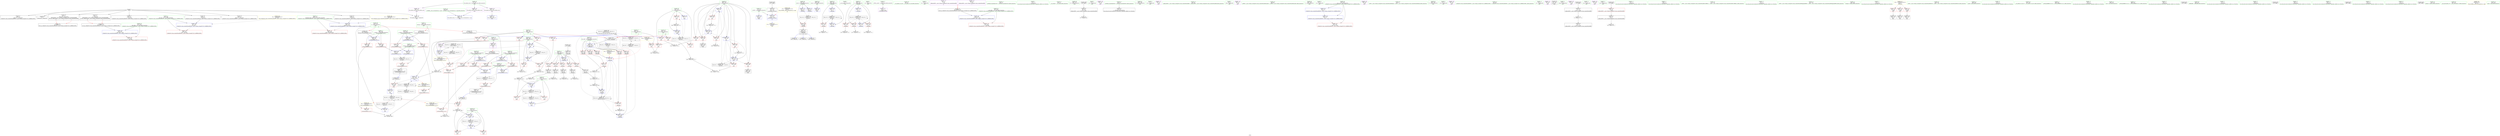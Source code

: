 digraph "SVFG" {
	label="SVFG";

	Node0x55bafc220f90 [shape=record,color=grey,label="{NodeID: 0\nNullPtr}"];
	Node0x55bafc220f90 -> Node0x55bafc24b020[style=solid];
	Node0x55bafc220f90 -> Node0x55bafc24b120[style=solid];
	Node0x55bafc220f90 -> Node0x55bafc24b1f0[style=solid];
	Node0x55bafc220f90 -> Node0x55bafc24b2c0[style=solid];
	Node0x55bafc220f90 -> Node0x55bafc24b390[style=solid];
	Node0x55bafc220f90 -> Node0x55bafc24b460[style=solid];
	Node0x55bafc220f90 -> Node0x55bafc24b530[style=solid];
	Node0x55bafc220f90 -> Node0x55bafc24b600[style=solid];
	Node0x55bafc220f90 -> Node0x55bafc24c080[style=solid];
	Node0x55bafc24bbe0 [shape=record,color=red,label="{NodeID: 194\n431\<--430\n\<--\n_ZSt3minIiERKT_S2_S2_\n}"];
	Node0x55bafc24bbe0 -> Node0x55bafc25c650[style=solid];
	Node0x55bafc248530 [shape=record,color=black,label="{NodeID: 111\n394\<--417\n_ZSt3maxIiERKT_S2_S2__ret\<--\n_ZSt3maxIiERKT_S2_S2_\n|{<s0>21}}"];
	Node0x55bafc248530:s0 -> Node0x55bafc28f730[style=solid,color=blue];
	Node0x55bafc246e00 [shape=record,color=green,label="{NodeID: 28\n12\<--14\n_ZL2PI\<--_ZL2PI_field_insensitive\nGlob }"];
	Node0x55bafc246e00 -> Node0x55bafc24bd80[style=solid];
	Node0x55bafc246e00 -> Node0x55bafc24c660[style=solid];
	Node0x55bafc28f4f0 [shape=record,color=black,label="{NodeID: 471\n307 = PHI(158, )\n}"];
	Node0x55bafc24d360 [shape=record,color=blue,label="{NodeID: 222\n272\<--68\nc2\<--\nmain\n}"];
	Node0x55bafc24d360 -> Node0x55bafc250d70[style=dashed];
	Node0x55bafc24d360 -> Node0x55bafc250e40[style=dashed];
	Node0x55bafc24d360 -> Node0x55bafc255a10[style=dashed];
	Node0x55bafc24d360 -> Node0x55bafc270ca0[style=dashed];
	Node0x55bafc24edc0 [shape=record,color=red,label="{NodeID: 139\n174\<--162\n\<--first.addr\n_Z4ReadRi\n}"];
	Node0x55bafc24edc0 -> Node0x55bafc24c9a0[style=solid];
	Node0x55bafc249840 [shape=record,color=green,label="{NodeID: 56\n248\<--249\nretval\<--retval_field_insensitive\nmain\n}"];
	Node0x55bafc249840 -> Node0x55bafc24d020[style=solid];
	Node0x55bafc25bed0 [shape=record,color=grey,label="{NodeID: 333\n232 = cmp(231, 172, )\n}"];
	Node0x55bafc250480 [shape=record,color=red,label="{NodeID: 167\n373\<--260\n\<--i\nmain\n}"];
	Node0x55bafc250480 -> Node0x55bafc25a550[style=solid];
	Node0x55bafc24b020 [shape=record,color=black,label="{NodeID: 84\n2\<--3\ndummyVal\<--dummyVal\n}"];
	Node0x55bafc244c50 [shape=record,color=green,label="{NodeID: 1\n7\<--1\n__dso_handle\<--dummyObj\nGlob }"];
	Node0x55bafc24bcb0 [shape=record,color=red,label="{NodeID: 195\n433\<--432\n\<--\n_ZSt3minIiERKT_S2_S2_\n}"];
	Node0x55bafc24bcb0 -> Node0x55bafc25c650[style=solid];
	Node0x55bafc248600 [shape=record,color=black,label="{NodeID: 112\n419\<--442\n_ZSt3minIiERKT_S2_S2__ret\<--\n_ZSt3minIiERKT_S2_S2_\n|{<s0>22}}"];
	Node0x55bafc248600:s0 -> Node0x55bafc28f900[style=solid,color=blue];
	Node0x55bafc246f00 [shape=record,color=green,label="{NodeID: 29\n31\<--35\nllvm.global_ctors\<--llvm.global_ctors_field_insensitive\nGlob }"];
	Node0x55bafc246f00 -> Node0x55bafc24e130[style=solid];
	Node0x55bafc246f00 -> Node0x55bafc24e200[style=solid];
	Node0x55bafc246f00 -> Node0x55bafc24e300[style=solid];
	Node0x55bafc28f5f0 [shape=record,color=black,label="{NodeID: 472\n318 = PHI(158, )\n}"];
	Node0x55bafc24d430 [shape=record,color=blue,label="{NodeID: 223\n270\<--68\nc1\<--\nmain\n}"];
	Node0x55bafc24d430 -> Node0x55bafc26bc40[style=dashed];
	Node0x55bafc24ee90 [shape=record,color=red,label="{NodeID: 140\n212\<--162\n\<--first.addr\n_Z4ReadRi\n}"];
	Node0x55bafc24ee90 -> Node0x55bafc24f920[style=solid];
	Node0x55bafc249910 [shape=record,color=green,label="{NodeID: 57\n250\<--251\nT\<--T_field_insensitive\nmain\n|{|<s1>17}}"];
	Node0x55bafc249910 -> Node0x55bafc24fac0[style=solid];
	Node0x55bafc249910:s1 -> Node0x55bafc2902c0[style=solid,color=red];
	Node0x55bafc25c050 [shape=record,color=grey,label="{NodeID: 334\n187 = cmp(186, 172, )\n}"];
	Node0x55bafc250550 [shape=record,color=red,label="{NodeID: 168\n319\<--266\n\<--v\nmain\n}"];
	Node0x55bafc250550 -> Node0x55bafc24d5d0[style=solid];
	Node0x55bafc24b120 [shape=record,color=black,label="{NodeID: 85\n61\<--3\nagg.result\<--dummyVal\n_Z6pluralNSt7__cxx1112basic_stringIcSt11char_traitsIcESaIcEEE\n0th arg _Z6pluralNSt7__cxx1112basic_stringIcSt11char_traitsIcESaIcEEE |{<s0>6|<s1>7}}"];
	Node0x55bafc24b120:s0 -> Node0x55bafc28fa40[style=solid,color=red];
	Node0x55bafc24b120:s1 -> Node0x55bafc28fa40[style=solid,color=red];
	Node0x55bafc244ce0 [shape=record,color=green,label="{NodeID: 2\n8\<--1\n.str\<--dummyObj\nGlob }"];
	Node0x55bafc26da70 [shape=record,color=black,label="{NodeID: 362\nMR_14V_4 = PHI(MR_14V_3, MR_14V_2, )\npts\{161 \}\n}"];
	Node0x55bafc26da70 -> Node0x55bafc24ecf0[style=dashed];
	Node0x55bafc24bd80 [shape=record,color=blue,label="{NodeID: 196\n12\<--13\n_ZL2PI\<--\nGlob }"];
	Node0x55bafc2486d0 [shape=record,color=purple,label="{NodeID: 113\n42\<--4\n\<--_ZStL8__ioinit\n__cxx_global_var_init\n}"];
	Node0x55bafc247000 [shape=record,color=green,label="{NodeID: 30\n36\<--37\n__cxx_global_var_init\<--__cxx_global_var_init_field_insensitive\n}"];
	Node0x55bafc28f730 [shape=record,color=black,label="{NodeID: 473\n342 = PHI(394, )\n}"];
	Node0x55bafc28f730 -> Node0x55bafc250f10[style=solid];
	Node0x55bafc24d500 [shape=record,color=blue,label="{NodeID: 224\n260\<--68\ni\<--\nmain\n}"];
	Node0x55bafc24d500 -> Node0x55bafc24ffa0[style=dashed];
	Node0x55bafc24d500 -> Node0x55bafc250070[style=dashed];
	Node0x55bafc24d500 -> Node0x55bafc250140[style=dashed];
	Node0x55bafc24d500 -> Node0x55bafc250210[style=dashed];
	Node0x55bafc24d500 -> Node0x55bafc2558f0[style=dashed];
	Node0x55bafc24d500 -> Node0x55bafc255980[style=dashed];
	Node0x55bafc24ef60 [shape=record,color=red,label="{NodeID: 141\n220\<--162\n\<--first.addr\n_Z4ReadRi\n}"];
	Node0x55bafc24ef60 -> Node0x55bafc24cce0[style=solid];
	Node0x55bafc2499e0 [shape=record,color=green,label="{NodeID: 58\n252\<--253\nt\<--t_field_insensitive\nmain\n}"];
	Node0x55bafc2499e0 -> Node0x55bafc24fb90[style=solid];
	Node0x55bafc2499e0 -> Node0x55bafc24fc60[style=solid];
	Node0x55bafc2499e0 -> Node0x55bafc24fd30[style=solid];
	Node0x55bafc2499e0 -> Node0x55bafc24d0f0[style=solid];
	Node0x55bafc2499e0 -> Node0x55bafc255bb0[style=solid];
	Node0x55bafc25c1d0 [shape=record,color=grey,label="{NodeID: 335\n360 = cmp(357, 359, )\n}"];
	Node0x55bafc250620 [shape=record,color=red,label="{NodeID: 169\n324\<--266\n\<--v\nmain\n}"];
	Node0x55bafc250620 -> Node0x55bafc25b150[style=solid];
	Node0x55bafc24b1f0 [shape=record,color=black,label="{NodeID: 86\n62\<--3\ns\<--dummyVal\n_Z6pluralNSt7__cxx1112basic_stringIcSt11char_traitsIcESaIcEEE\n1st arg _Z6pluralNSt7__cxx1112basic_stringIcSt11char_traitsIcESaIcEEE |{<s0>6|<s1>7}}"];
	Node0x55bafc24b1f0:s0 -> Node0x55bafc28fe00[style=solid,color=red];
	Node0x55bafc24b1f0:s1 -> Node0x55bafc28fe00[style=solid,color=red];
	Node0x55bafc244f90 [shape=record,color=green,label="{NodeID: 3\n10\<--1\n.str.1\<--dummyObj\nGlob }"];
	Node0x55bafc26df70 [shape=record,color=black,label="{NodeID: 363\nMR_24V_9 = PHI(MR_24V_7, MR_24V_3, )\npts\{251 255 267 \}\n|{<s0>17|<s1>19|<s2>19|<s3>19|<s4>20|<s5>20|<s6>20|<s7>20|<s8>20|<s9>20}}"];
	Node0x55bafc26df70:s0 -> Node0x55bafc27af70[style=dashed,color=blue];
	Node0x55bafc26df70:s1 -> Node0x55bafc24fe00[style=dashed,color=blue];
	Node0x55bafc26df70:s2 -> Node0x55bafc24fed0[style=dashed,color=blue];
	Node0x55bafc26df70:s3 -> Node0x55bafc26f3a0[style=dashed,color=blue];
	Node0x55bafc26df70:s4 -> Node0x55bafc250550[style=dashed,color=blue];
	Node0x55bafc26df70:s5 -> Node0x55bafc250620[style=dashed,color=blue];
	Node0x55bafc26df70:s6 -> Node0x55bafc2506f0[style=dashed,color=blue];
	Node0x55bafc26df70:s7 -> Node0x55bafc2507c0[style=dashed,color=blue];
	Node0x55bafc26df70:s8 -> Node0x55bafc250890[style=dashed,color=blue];
	Node0x55bafc26df70:s9 -> Node0x55bafc26b240[style=dashed,color=blue];
	Node0x55bafc24be80 [shape=record,color=blue,label="{NodeID: 197\n461\<--32\nllvm.global_ctors_0\<--\nGlob }"];
	Node0x55bafc2487a0 [shape=record,color=purple,label="{NodeID: 114\n83\<--8\n\<--.str\n_Z6pluralNSt7__cxx1112basic_stringIcSt11char_traitsIcESaIcEEE\n|{<s0>6}}"];
	Node0x55bafc2487a0:s0 -> Node0x55bafc28ff50[style=solid,color=red];
	Node0x55bafc247100 [shape=record,color=green,label="{NodeID: 31\n40\<--41\n_ZNSt8ios_base4InitC1Ev\<--_ZNSt8ios_base4InitC1Ev_field_insensitive\n}"];
	Node0x55bafc28f900 [shape=record,color=black,label="{NodeID: 474\n365 = PHI(419, )\n}"];
	Node0x55bafc28f900 -> Node0x55bafc250fe0[style=solid];
	Node0x55bafc24d5d0 [shape=record,color=blue,label="{NodeID: 225\n322\<--319\narrayidx\<--\nmain\n}"];
	Node0x55bafc24d5d0 -> Node0x55bafc26cb40[style=dashed];
	Node0x55bafc24f030 [shape=record,color=red,label="{NodeID: 142\n234\<--162\n\<--first.addr\n_Z4ReadRi\n}"];
	Node0x55bafc24f030 -> Node0x55bafc24f9f0[style=solid];
	Node0x55bafc249ab0 [shape=record,color=green,label="{NodeID: 59\n254\<--255\nN\<--N_field_insensitive\nmain\n|{|<s2>19}}"];
	Node0x55bafc249ab0 -> Node0x55bafc24fe00[style=solid];
	Node0x55bafc249ab0 -> Node0x55bafc24fed0[style=solid];
	Node0x55bafc249ab0:s2 -> Node0x55bafc2902c0[style=solid,color=red];
	Node0x55bafc25c350 [shape=record,color=grey,label="{NodeID: 336\n193 = cmp(192, 194, )\n}"];
	Node0x55bafc2506f0 [shape=record,color=red,label="{NodeID: 170\n329\<--266\n\<--v\nmain\n}"];
	Node0x55bafc2506f0 -> Node0x55bafc259dd0[style=solid];
	Node0x55bafc24b2c0 [shape=record,color=black,label="{NodeID: 87\n127\<--3\n\<--dummyVal\n_ZStplIcSt11char_traitsIcESaIcEENSt7__cxx1112basic_stringIT_T0_T1_EERKS8_PKS5_\n}"];
	Node0x55bafc245020 [shape=record,color=green,label="{NodeID: 4\n13\<--1\n\<--dummyObj\nCan only get source location for instruction, argument, global var or function.}"];
	Node0x55bafc24bf80 [shape=record,color=blue,label="{NodeID: 198\n462\<--33\nllvm.global_ctors_1\<--_GLOBAL__sub_I_sourspinach_0_1.cpp\nGlob }"];
	Node0x55bafc24da60 [shape=record,color=purple,label="{NodeID: 115\n88\<--10\n\<--.str.1\n_Z6pluralNSt7__cxx1112basic_stringIcSt11char_traitsIcESaIcEEE\n|{<s0>7}}"];
	Node0x55bafc24da60:s0 -> Node0x55bafc28ff50[style=solid,color=red];
	Node0x55bafc247200 [shape=record,color=green,label="{NodeID: 32\n46\<--47\n__cxa_atexit\<--__cxa_atexit_field_insensitive\n}"];
	Node0x55bafc28fa40 [shape=record,color=black,label="{NodeID: 475\n98 = PHI(61, 61, )\n0th arg _ZStplIcSt11char_traitsIcESaIcEENSt7__cxx1112basic_stringIT_T0_T1_EERKS8_PKS5_ }"];
	Node0x55bafc24d6a0 [shape=record,color=blue,label="{NodeID: 226\n270\<--332\nc1\<--add\nmain\n}"];
	Node0x55bafc24d6a0 -> Node0x55bafc26bc40[style=dashed];
	Node0x55bafc24f100 [shape=record,color=red,label="{NodeID: 143\n237\<--162\n\<--first.addr\n_Z4ReadRi\n}"];
	Node0x55bafc24f100 -> Node0x55bafc24ce80[style=solid];
	Node0x55bafc249b80 [shape=record,color=green,label="{NodeID: 60\n256\<--257\nM\<--M_field_insensitive\nmain\n}"];
	Node0x55bafc25c4d0 [shape=record,color=grey,label="{NodeID: 337\n67 = cmp(66, 68, )\n}"];
	Node0x55bafc2507c0 [shape=record,color=red,label="{NodeID: 171\n339\<--266\n\<--v\nmain\n}"];
	Node0x55bafc2507c0 -> Node0x55bafc25a0d0[style=solid];
	Node0x55bafc24b390 [shape=record,color=black,label="{NodeID: 88\n128\<--3\n\<--dummyVal\n_ZStplIcSt11char_traitsIcESaIcEENSt7__cxx1112basic_stringIT_T0_T1_EERKS8_PKS5_\n}"];
	Node0x55bafc24b390 -> Node0x55bafc24c4c0[style=solid];
	Node0x55bafc2450e0 [shape=record,color=green,label="{NodeID: 5\n15\<--1\n.str.3\<--dummyObj\nGlob }"];
	Node0x55bafc24c080 [shape=record,color=blue, style = dotted,label="{NodeID: 199\n463\<--3\nllvm.global_ctors_2\<--dummyVal\nGlob }"];
	Node0x55bafc24daf0 [shape=record,color=purple,label="{NodeID: 116\n282\<--15\n\<--.str.3\nmain\n}"];
	Node0x55bafc247300 [shape=record,color=green,label="{NodeID: 33\n45\<--51\n_ZNSt8ios_base4InitD1Ev\<--_ZNSt8ios_base4InitD1Ev_field_insensitive\n}"];
	Node0x55bafc247300 -> Node0x55bafc24b6d0[style=solid];
	Node0x55bafc28fe00 [shape=record,color=black,label="{NodeID: 476\n99 = PHI(62, 62, )\n1st arg _ZStplIcSt11char_traitsIcESaIcEENSt7__cxx1112basic_stringIT_T0_T1_EERKS8_PKS5_ }"];
	Node0x55bafc28fe00 -> Node0x55bafc24c180[style=solid];
	Node0x55bafc252110 [shape=record,color=yellow,style=double,label="{NodeID: 393\n8V_1 = ENCHI(MR_8V_0)\npts\{108 \}\nFun[_ZStplIcSt11char_traitsIcESaIcEENSt7__cxx1112basic_stringIT_T0_T1_EERKS8_PKS5_]}"];
	Node0x55bafc252110 -> Node0x55bafc24c4c0[style=dashed];
	Node0x55bafc24d770 [shape=record,color=blue,label="{NodeID: 227\n278\<--340\nref.tmp\<--sub12\nmain\n|{|<s2>21}}"];
	Node0x55bafc24d770 -> Node0x55bafc250f10[style=dashed];
	Node0x55bafc24d770 -> Node0x55bafc26c640[style=dashed];
	Node0x55bafc24d770:s2 -> Node0x55bafc268c90[style=dashed,color=red];
	Node0x55bafc24f1d0 [shape=record,color=red,label="{NodeID: 144\n182\<--164\n\<--c\n_Z4ReadRi\n}"];
	Node0x55bafc24f1d0 -> Node0x55bafc248c60[style=solid];
	Node0x55bafc249c50 [shape=record,color=green,label="{NodeID: 61\n258\<--259\nK\<--K_field_insensitive\nmain\n}"];
	Node0x55bafc25c650 [shape=record,color=grey,label="{NodeID: 338\n434 = cmp(431, 433, )\n}"];
	Node0x55bafc250890 [shape=record,color=red,label="{NodeID: 172\n348\<--266\n\<--v\nmain\n}"];
	Node0x55bafc250890 -> Node0x55bafc24d910[style=solid];
	Node0x55bafc24b460 [shape=record,color=black,label="{NodeID: 89\n130\<--3\n\<--dummyVal\n_ZStplIcSt11char_traitsIcESaIcEENSt7__cxx1112basic_stringIT_T0_T1_EERKS8_PKS5_\n}"];
	Node0x55bafc24b460 -> Node0x55bafc24c590[style=solid];
	Node0x55bafc245980 [shape=record,color=green,label="{NodeID: 6\n17\<--1\n.str.4\<--dummyObj\nGlob }"];
	Node0x55bafc26eea0 [shape=record,color=black,label="{NodeID: 366\nMR_32V_3 = PHI(MR_32V_4, MR_32V_2, )\npts\{253 \}\n}"];
	Node0x55bafc26eea0 -> Node0x55bafc24fb90[style=dashed];
	Node0x55bafc26eea0 -> Node0x55bafc24fc60[style=dashed];
	Node0x55bafc26eea0 -> Node0x55bafc24fd30[style=dashed];
	Node0x55bafc26eea0 -> Node0x55bafc255bb0[style=dashed];
	Node0x55bafc24c180 [shape=record,color=blue,label="{NodeID: 200\n101\<--99\n__lhs.addr\<--__lhs\n_ZStplIcSt11char_traitsIcESaIcEENSt7__cxx1112basic_stringIT_T0_T1_EERKS8_PKS5_\n}"];
	Node0x55bafc24c180 -> Node0x55bafc24e8e0[style=dashed];
	Node0x55bafc24db80 [shape=record,color=purple,label="{NodeID: 117\n283\<--17\n\<--.str.4\nmain\n}"];
	Node0x55bafc247400 [shape=record,color=green,label="{NodeID: 34\n58\<--59\n_Z6pluralNSt7__cxx1112basic_stringIcSt11char_traitsIcESaIcEEE\<--_Z6pluralNSt7__cxx1112basic_stringIcSt11char_traitsIcESaIcEEE_field_insensitive\n}"];
	Node0x55bafc28ff50 [shape=record,color=black,label="{NodeID: 477\n100 = PHI(83, 88, )\n2nd arg _ZStplIcSt11char_traitsIcESaIcEENSt7__cxx1112basic_stringIT_T0_T1_EERKS8_PKS5_ }"];
	Node0x55bafc28ff50 -> Node0x55bafc24c250[style=solid];
	Node0x55bafc253200 [shape=record,color=yellow,style=double,label="{NodeID: 394\n10V_1 = ENCHI(MR_10V_0)\npts\{110 \}\nFun[_ZStplIcSt11char_traitsIcESaIcEENSt7__cxx1112basic_stringIT_T0_T1_EERKS8_PKS5_]}"];
	Node0x55bafc253200 -> Node0x55bafc24c590[style=dashed];
	Node0x55bafc259dd0 [shape=record,color=grey,label="{NodeID: 311\n330 = Binary(328, 329, )\n}"];
	Node0x55bafc259dd0 -> Node0x55bafc25a3d0[style=solid];
	Node0x55bafc24d840 [shape=record,color=blue,label="{NodeID: 228\n274\<--345\nr\<--\nmain\n}"];
	Node0x55bafc24d840 -> Node0x55bafc26c140[style=dashed];
	Node0x55bafc24f2a0 [shape=record,color=red,label="{NodeID: 145\n191\<--164\n\<--c\n_Z4ReadRi\n}"];
	Node0x55bafc24f2a0 -> Node0x55bafc248d30[style=solid];
	Node0x55bafc249d20 [shape=record,color=green,label="{NodeID: 62\n260\<--261\ni\<--i_field_insensitive\nmain\n}"];
	Node0x55bafc249d20 -> Node0x55bafc24ffa0[style=solid];
	Node0x55bafc249d20 -> Node0x55bafc250070[style=solid];
	Node0x55bafc249d20 -> Node0x55bafc250140[style=solid];
	Node0x55bafc249d20 -> Node0x55bafc250210[style=solid];
	Node0x55bafc249d20 -> Node0x55bafc2502e0[style=solid];
	Node0x55bafc249d20 -> Node0x55bafc2503b0[style=solid];
	Node0x55bafc249d20 -> Node0x55bafc250480[style=solid];
	Node0x55bafc249d20 -> Node0x55bafc24d500[style=solid];
	Node0x55bafc249d20 -> Node0x55bafc2558f0[style=solid];
	Node0x55bafc249d20 -> Node0x55bafc255980[style=solid];
	Node0x55bafc249d20 -> Node0x55bafc255ae0[style=solid];
	Node0x55bafc25c7d0 [shape=record,color=grey,label="{NodeID: 339\n300 = cmp(298, 299, )\n}"];
	Node0x55bafc250960 [shape=record,color=red,label="{NodeID: 173\n325\<--268\n\<--p\nmain\n}"];
	Node0x55bafc250960 -> Node0x55bafc25b150[style=solid];
	Node0x55bafc24b530 [shape=record,color=black,label="{NodeID: 90\n141\<--3\nlpad.val\<--dummyVal\n_ZStplIcSt11char_traitsIcESaIcEENSt7__cxx1112basic_stringIT_T0_T1_EERKS8_PKS5_\n}"];
	Node0x55bafc245a10 [shape=record,color=green,label="{NodeID: 7\n19\<--1\nstdin\<--dummyObj\nGlob }"];
	Node0x55bafc26f3a0 [shape=record,color=black,label="{NodeID: 367\nMR_34V_2 = PHI(MR_34V_3, MR_34V_1, )\npts\{255 \}\n|{<s0>19}}"];
	Node0x55bafc26f3a0:s0 -> Node0x55bafc24c9a0[style=dashed,color=red];
	Node0x55bafc24c250 [shape=record,color=blue,label="{NodeID: 201\n103\<--100\n__rhs.addr\<--__rhs\n_ZStplIcSt11char_traitsIcESaIcEENSt7__cxx1112basic_stringIT_T0_T1_EERKS8_PKS5_\n}"];
	Node0x55bafc24c250 -> Node0x55bafc24e9b0[style=dashed];
	Node0x55bafc24dc50 [shape=record,color=purple,label="{NodeID: 118\n289\<--17\n\<--.str.4\nmain\n}"];
	Node0x55bafc247500 [shape=record,color=green,label="{NodeID: 35\n64\<--65\n_ZNKSt7__cxx1112basic_stringIcSt11char_traitsIcESaIcEE4sizeEv\<--_ZNKSt7__cxx1112basic_stringIcSt11char_traitsIcESaIcEE4sizeEv_field_insensitive\n}"];
	Node0x55bafc2900a0 [shape=record,color=black,label="{NodeID: 478\n420 = PHI(364, )\n0th arg _ZSt3minIiERKT_S2_S2_ }"];
	Node0x55bafc2900a0 -> Node0x55bafc255fc0[style=solid];
	Node0x55bafc2532e0 [shape=record,color=yellow,style=double,label="{NodeID: 395\n46V_1 = ENCHI(MR_46V_0)\npts\{275 \}\nFun[_ZSt3minIiERKT_S2_S2_]}"];
	Node0x55bafc2532e0 -> Node0x55bafc24bbe0[style=dashed];
	Node0x55bafc259f50 [shape=record,color=grey,label="{NodeID: 312\n370 = Binary(369, 368, )\n}"];
	Node0x55bafc259f50 -> Node0x55bafc255a10[style=solid];
	Node0x55bafc24d910 [shape=record,color=blue,label="{NodeID: 229\n268\<--348\np\<--\nmain\n}"];
	Node0x55bafc24d910 -> Node0x55bafc250960[style=dashed];
	Node0x55bafc24d910 -> Node0x55bafc250a30[style=dashed];
	Node0x55bafc24d910 -> Node0x55bafc250b00[style=dashed];
	Node0x55bafc24d910 -> Node0x55bafc24d910[style=dashed];
	Node0x55bafc24d910 -> Node0x55bafc2702a0[style=dashed];
	Node0x55bafc24f370 [shape=record,color=red,label="{NodeID: 146\n202\<--164\n\<--c\n_Z4ReadRi\n}"];
	Node0x55bafc24f370 -> Node0x55bafc248e00[style=solid];
	Node0x55bafc249df0 [shape=record,color=green,label="{NodeID: 63\n262\<--263\nj\<--j_field_insensitive\nmain\n}"];
	Node0x55bafc25c950 [shape=record,color=grey,label="{NodeID: 340\n209 = cmp(208, 210, )\n}"];
	Node0x55bafc250a30 [shape=record,color=red,label="{NodeID: 174\n328\<--268\n\<--p\nmain\n}"];
	Node0x55bafc250a30 -> Node0x55bafc259dd0[style=solid];
	Node0x55bafc24b600 [shape=record,color=black,label="{NodeID: 91\n142\<--3\nlpad.val1\<--dummyVal\n_ZStplIcSt11char_traitsIcESaIcEENSt7__cxx1112basic_stringIT_T0_T1_EERKS8_PKS5_\n}"];
	Node0x55bafc245aa0 [shape=record,color=green,label="{NodeID: 8\n20\<--1\n.str.5\<--dummyObj\nGlob }"];
	Node0x55bafc26f8a0 [shape=record,color=black,label="{NodeID: 368\nMR_36V_2 = PHI(MR_36V_7, MR_36V_1, )\npts\{261 \}\n}"];
	Node0x55bafc26f8a0 -> Node0x55bafc24d500[style=dashed];
	Node0x55bafc24c320 [shape=record,color=blue,label="{NodeID: 202\n105\<--114\nnrvo\<--\n_ZStplIcSt11char_traitsIcESaIcEENSt7__cxx1112basic_stringIT_T0_T1_EERKS8_PKS5_\n}"];
	Node0x55bafc24c320 -> Node0x55bafc24c3f0[style=dashed];
	Node0x55bafc24dd20 [shape=record,color=purple,label="{NodeID: 119\n288\<--20\n\<--.str.5\nmain\n}"];
	Node0x55bafc247600 [shape=record,color=green,label="{NodeID: 36\n76\<--77\n_ZNSt7__cxx1112basic_stringIcSt11char_traitsIcESaIcEEixEm\<--_ZNSt7__cxx1112basic_stringIcSt11char_traitsIcESaIcEEixEm_field_insensitive\n}"];
	Node0x55bafc2901b0 [shape=record,color=black,label="{NodeID: 479\n421 = PHI(274, )\n1st arg _ZSt3minIiERKT_S2_S2_ }"];
	Node0x55bafc2901b0 -> Node0x55bafc256090[style=solid];
	Node0x55bafc25a0d0 [shape=record,color=grey,label="{NodeID: 313\n340 = Binary(338, 339, )\n}"];
	Node0x55bafc25a0d0 -> Node0x55bafc24d770[style=solid];
	Node0x55bafc2558f0 [shape=record,color=blue,label="{NodeID: 230\n260\<--352\ni\<--inc\nmain\n}"];
	Node0x55bafc2558f0 -> Node0x55bafc24ffa0[style=dashed];
	Node0x55bafc2558f0 -> Node0x55bafc250070[style=dashed];
	Node0x55bafc2558f0 -> Node0x55bafc250140[style=dashed];
	Node0x55bafc2558f0 -> Node0x55bafc250210[style=dashed];
	Node0x55bafc2558f0 -> Node0x55bafc2558f0[style=dashed];
	Node0x55bafc2558f0 -> Node0x55bafc255980[style=dashed];
	Node0x55bafc24f440 [shape=record,color=red,label="{NodeID: 147\n207\<--164\n\<--c\n_Z4ReadRi\n}"];
	Node0x55bafc24f440 -> Node0x55bafc248ed0[style=solid];
	Node0x55bafc249ec0 [shape=record,color=green,label="{NodeID: 64\n264\<--265\nk\<--k_field_insensitive\nmain\n}"];
	Node0x55bafc250b00 [shape=record,color=red,label="{NodeID: 175\n338\<--268\n\<--p\nmain\n}"];
	Node0x55bafc250b00 -> Node0x55bafc25a0d0[style=solid];
	Node0x55bafc24b6d0 [shape=record,color=black,label="{NodeID: 92\n44\<--45\n\<--_ZNSt8ios_base4InitD1Ev\nCan only get source location for instruction, argument, global var or function.}"];
	Node0x55bafc245b30 [shape=record,color=green,label="{NodeID: 9\n22\<--1\n.str.6\<--dummyObj\nGlob }"];
	Node0x55bafc26fda0 [shape=record,color=black,label="{NodeID: 369\nMR_38V_2 = PHI(MR_38V_3, MR_38V_1, )\npts\{267 \}\n}"];
	Node0x55bafc26fda0 -> Node0x55bafc26b240[style=dashed];
	Node0x55bafc24c3f0 [shape=record,color=blue,label="{NodeID: 203\n105\<--124\nnrvo\<--\n_ZStplIcSt11char_traitsIcESaIcEENSt7__cxx1112basic_stringIT_T0_T1_EERKS8_PKS5_\n}"];
	Node0x55bafc24c3f0 -> Node0x55bafc24ea80[style=dashed];
	Node0x55bafc24ddf0 [shape=record,color=purple,label="{NodeID: 120\n292\<--22\n\<--.str.6\nmain\n}"];
	Node0x55bafc247700 [shape=record,color=green,label="{NodeID: 37\n85\<--86\n_ZStplIcSt11char_traitsIcESaIcEENSt7__cxx1112basic_stringIT_T0_T1_EERKS8_PKS5_\<--_ZStplIcSt11char_traitsIcESaIcEENSt7__cxx1112basic_stringIT_T0_T1_EERKS8_PKS5__field_insensitive\n}"];
	Node0x55bafc2902c0 [shape=record,color=black,label="{NodeID: 480\n159 = PHI(250, 254, 266, )\n0th arg _Z4ReadRi }"];
	Node0x55bafc2902c0 -> Node0x55bafc24c730[style=solid];
	Node0x55bafc25a250 [shape=record,color=grey,label="{NodeID: 314\n219 = Binary(218, 205, )\n}"];
	Node0x55bafc25a250 -> Node0x55bafc24cce0[style=solid];
	Node0x55bafc255980 [shape=record,color=blue,label="{NodeID: 231\n260\<--68\ni\<--\nmain\n}"];
	Node0x55bafc255980 -> Node0x55bafc2502e0[style=dashed];
	Node0x55bafc255980 -> Node0x55bafc2503b0[style=dashed];
	Node0x55bafc255980 -> Node0x55bafc250480[style=dashed];
	Node0x55bafc255980 -> Node0x55bafc255ae0[style=dashed];
	Node0x55bafc255980 -> Node0x55bafc26f8a0[style=dashed];
	Node0x55bafc24f510 [shape=record,color=red,label="{NodeID: 148\n216\<--164\n\<--c\n_Z4ReadRi\n}"];
	Node0x55bafc24f510 -> Node0x55bafc248fa0[style=solid];
	Node0x55bafc249f90 [shape=record,color=green,label="{NodeID: 65\n266\<--267\nv\<--v_field_insensitive\nmain\n|{|<s5>20}}"];
	Node0x55bafc249f90 -> Node0x55bafc250550[style=solid];
	Node0x55bafc249f90 -> Node0x55bafc250620[style=solid];
	Node0x55bafc249f90 -> Node0x55bafc2506f0[style=solid];
	Node0x55bafc249f90 -> Node0x55bafc2507c0[style=solid];
	Node0x55bafc249f90 -> Node0x55bafc250890[style=solid];
	Node0x55bafc249f90:s5 -> Node0x55bafc2902c0[style=solid,color=red];
	Node0x55bafc250bd0 [shape=record,color=red,label="{NodeID: 176\n331\<--270\n\<--c1\nmain\n}"];
	Node0x55bafc250bd0 -> Node0x55bafc25a3d0[style=solid];
	Node0x55bafc24b7d0 [shape=record,color=black,label="{NodeID: 93\n66\<--63\nconv\<--call\n_Z6pluralNSt7__cxx1112basic_stringIcSt11char_traitsIcESaIcEEE\n}"];
	Node0x55bafc24b7d0 -> Node0x55bafc25c4d0[style=solid];
	Node0x55bafc245c00 [shape=record,color=green,label="{NodeID: 10\n24\<--1\n.str.7\<--dummyObj\nGlob }"];
	Node0x55bafc2702a0 [shape=record,color=black,label="{NodeID: 370\nMR_40V_2 = PHI(MR_40V_4, MR_40V_1, )\npts\{269 \}\n}"];
	Node0x55bafc2702a0 -> Node0x55bafc24d1c0[style=dashed];
	Node0x55bafc24c4c0 [shape=record,color=blue,label="{NodeID: 204\n107\<--128\nexn.slot\<--\n_ZStplIcSt11char_traitsIcESaIcEENSt7__cxx1112basic_stringIT_T0_T1_EERKS8_PKS5_\n}"];
	Node0x55bafc24c4c0 -> Node0x55bafc24eb50[style=dashed];
	Node0x55bafc24dec0 [shape=record,color=purple,label="{NodeID: 121\n293\<--24\n\<--.str.7\nmain\n}"];
	Node0x55bafc247800 [shape=record,color=green,label="{NodeID: 38\n101\<--102\n__lhs.addr\<--__lhs.addr_field_insensitive\n_ZStplIcSt11char_traitsIcESaIcEENSt7__cxx1112basic_stringIT_T0_T1_EERKS8_PKS5_\n}"];
	Node0x55bafc247800 -> Node0x55bafc24e8e0[style=solid];
	Node0x55bafc247800 -> Node0x55bafc24c180[style=solid];
	Node0x55bafc290450 [shape=record,color=black,label="{NodeID: 481\n395 = PHI(274, )\n0th arg _ZSt3maxIiERKT_S2_S2_ }"];
	Node0x55bafc290450 -> Node0x55bafc255c80[style=solid];
	Node0x55bafc25a3d0 [shape=record,color=grey,label="{NodeID: 315\n332 = Binary(331, 330, )\n}"];
	Node0x55bafc25a3d0 -> Node0x55bafc24d6a0[style=solid];
	Node0x55bafc255a10 [shape=record,color=blue,label="{NodeID: 232\n272\<--370\nc2\<--add22\nmain\n}"];
	Node0x55bafc255a10 -> Node0x55bafc250d70[style=dashed];
	Node0x55bafc255a10 -> Node0x55bafc250e40[style=dashed];
	Node0x55bafc255a10 -> Node0x55bafc255a10[style=dashed];
	Node0x55bafc255a10 -> Node0x55bafc270ca0[style=dashed];
	Node0x55bafc24f5e0 [shape=record,color=red,label="{NodeID: 149\n186\<--166\n\<--r\n_Z4ReadRi\n}"];
	Node0x55bafc24f5e0 -> Node0x55bafc25c050[style=solid];
	Node0x55bafc24a060 [shape=record,color=green,label="{NodeID: 66\n268\<--269\np\<--p_field_insensitive\nmain\n}"];
	Node0x55bafc24a060 -> Node0x55bafc250960[style=solid];
	Node0x55bafc24a060 -> Node0x55bafc250a30[style=solid];
	Node0x55bafc24a060 -> Node0x55bafc250b00[style=solid];
	Node0x55bafc24a060 -> Node0x55bafc24d1c0[style=solid];
	Node0x55bafc24a060 -> Node0x55bafc24d910[style=solid];
	Node0x55bafc250ca0 [shape=record,color=red,label="{NodeID: 177\n377\<--270\n\<--c1\nmain\n}"];
	Node0x55bafc24b8a0 [shape=record,color=black,label="{NodeID: 94\n247\<--68\nmain_ret\<--\nmain\n}"];
	Node0x55bafc245d00 [shape=record,color=green,label="{NodeID: 11\n26\<--1\nstdout\<--dummyObj\nGlob }"];
	Node0x55bafc2707a0 [shape=record,color=black,label="{NodeID: 371\nMR_42V_2 = PHI(MR_42V_4, MR_42V_1, )\npts\{271 \}\n}"];
	Node0x55bafc2707a0 -> Node0x55bafc24d430[style=dashed];
	Node0x55bafc24c590 [shape=record,color=blue,label="{NodeID: 205\n109\<--130\nehselector.slot\<--\n_ZStplIcSt11char_traitsIcESaIcEENSt7__cxx1112basic_stringIT_T0_T1_EERKS8_PKS5_\n}"];
	Node0x55bafc24c590 -> Node0x55bafc24ec20[style=dashed];
	Node0x55bafc24df90 [shape=record,color=purple,label="{NodeID: 122\n303\<--27\n\<--.str.8\nmain\n}"];
	Node0x55bafc2478d0 [shape=record,color=green,label="{NodeID: 39\n103\<--104\n__rhs.addr\<--__rhs.addr_field_insensitive\n_ZStplIcSt11char_traitsIcESaIcEENSt7__cxx1112basic_stringIT_T0_T1_EERKS8_PKS5_\n}"];
	Node0x55bafc2478d0 -> Node0x55bafc24e9b0[style=solid];
	Node0x55bafc2478d0 -> Node0x55bafc24c250[style=solid];
	Node0x55bafc290560 [shape=record,color=black,label="{NodeID: 482\n396 = PHI(278, )\n1st arg _ZSt3maxIiERKT_S2_S2_ }"];
	Node0x55bafc290560 -> Node0x55bafc255d50[style=solid];
	Node0x55bafc253690 [shape=record,color=yellow,style=double,label="{NodeID: 399\n50V_1 = ENCHI(MR_50V_0)\npts\{2770000 \}\nFun[_ZSt3minIiERKT_S2_S2_]}"];
	Node0x55bafc253690 -> Node0x55bafc24bcb0[style=dashed];
	Node0x55bafc25a550 [shape=record,color=grey,label="{NodeID: 316\n374 = Binary(373, 73, )\n}"];
	Node0x55bafc25a550 -> Node0x55bafc255ae0[style=solid];
	Node0x55bafc255ae0 [shape=record,color=blue,label="{NodeID: 233\n260\<--374\ni\<--inc24\nmain\n}"];
	Node0x55bafc255ae0 -> Node0x55bafc2502e0[style=dashed];
	Node0x55bafc255ae0 -> Node0x55bafc2503b0[style=dashed];
	Node0x55bafc255ae0 -> Node0x55bafc250480[style=dashed];
	Node0x55bafc255ae0 -> Node0x55bafc255ae0[style=dashed];
	Node0x55bafc255ae0 -> Node0x55bafc26f8a0[style=dashed];
	Node0x55bafc24f6b0 [shape=record,color=red,label="{NodeID: 150\n196\<--166\n\<--r\n_Z4ReadRi\n}"];
	Node0x55bafc24f6b0 -> Node0x55bafc25bbd0[style=solid];
	Node0x55bafc24a130 [shape=record,color=green,label="{NodeID: 67\n270\<--271\nc1\<--c1_field_insensitive\nmain\n}"];
	Node0x55bafc24a130 -> Node0x55bafc250bd0[style=solid];
	Node0x55bafc24a130 -> Node0x55bafc250ca0[style=solid];
	Node0x55bafc24a130 -> Node0x55bafc24d430[style=solid];
	Node0x55bafc24a130 -> Node0x55bafc24d6a0[style=solid];
	Node0x55bafc250d70 [shape=record,color=red,label="{NodeID: 178\n369\<--272\n\<--c2\nmain\n}"];
	Node0x55bafc250d70 -> Node0x55bafc259f50[style=solid];
	Node0x55bafc24b970 [shape=record,color=black,label="{NodeID: 95\n71\<--70\nconv2\<--call1\n_Z6pluralNSt7__cxx1112basic_stringIcSt11char_traitsIcESaIcEEE\n}"];
	Node0x55bafc24b970 -> Node0x55bafc25a850[style=solid];
	Node0x55bafc245e00 [shape=record,color=green,label="{NodeID: 12\n27\<--1\n.str.8\<--dummyObj\nGlob }"];
	Node0x55bafc270ca0 [shape=record,color=black,label="{NodeID: 372\nMR_44V_2 = PHI(MR_44V_4, MR_44V_1, )\npts\{273 \}\n}"];
	Node0x55bafc270ca0 -> Node0x55bafc24d360[style=dashed];
	Node0x55bafc24c660 [shape=record,color=blue,label="{NodeID: 206\n12\<--151\n_ZL2PI\<--conv\n__cxx_global_var_init.2\n|{<s0>25}}"];
	Node0x55bafc24c660:s0 -> Node0x55bafc27ae10[style=dashed,color=blue];
	Node0x55bafc24e060 [shape=record,color=purple,label="{NodeID: 123\n379\<--29\n\<--.str.9\nmain\n}"];
	Node0x55bafc2479a0 [shape=record,color=green,label="{NodeID: 40\n105\<--106\nnrvo\<--nrvo_field_insensitive\n_ZStplIcSt11char_traitsIcESaIcEENSt7__cxx1112basic_stringIT_T0_T1_EERKS8_PKS5_\n}"];
	Node0x55bafc2479a0 -> Node0x55bafc24ea80[style=solid];
	Node0x55bafc2479a0 -> Node0x55bafc24c320[style=solid];
	Node0x55bafc2479a0 -> Node0x55bafc24c3f0[style=solid];
	Node0x55bafc25a6d0 [shape=record,color=grey,label="{NodeID: 317\n236 = Binary(68, 235, )\n}"];
	Node0x55bafc25a6d0 -> Node0x55bafc24ce80[style=solid];
	Node0x55bafc255bb0 [shape=record,color=blue,label="{NodeID: 234\n252\<--383\nt\<--inc28\nmain\n}"];
	Node0x55bafc255bb0 -> Node0x55bafc26eea0[style=dashed];
	Node0x55bafc24f780 [shape=record,color=red,label="{NodeID: 151\n224\<--166\n\<--r\n_Z4ReadRi\n}"];
	Node0x55bafc24f780 -> Node0x55bafc25bd50[style=solid];
	Node0x55bafc24a200 [shape=record,color=green,label="{NodeID: 68\n272\<--273\nc2\<--c2_field_insensitive\nmain\n}"];
	Node0x55bafc24a200 -> Node0x55bafc250d70[style=solid];
	Node0x55bafc24a200 -> Node0x55bafc250e40[style=solid];
	Node0x55bafc24a200 -> Node0x55bafc24d360[style=solid];
	Node0x55bafc24a200 -> Node0x55bafc255a10[style=solid];
	Node0x55bafc250e40 [shape=record,color=red,label="{NodeID: 179\n378\<--272\n\<--c2\nmain\n}"];
	Node0x55bafc248920 [shape=record,color=black,label="{NodeID: 96\n74\<--72\nconv3\<--sub\n_Z6pluralNSt7__cxx1112basic_stringIcSt11char_traitsIcESaIcEEE\n}"];
	Node0x55bafc245f00 [shape=record,color=green,label="{NodeID: 13\n29\<--1\n.str.9\<--dummyObj\nGlob }"];
	Node0x55bafc2711a0 [shape=record,color=black,label="{NodeID: 373\nMR_46V_2 = PHI(MR_46V_4, MR_46V_1, )\npts\{275 \}\n}"];
	Node0x55bafc2711a0 -> Node0x55bafc24d290[style=dashed];
	Node0x55bafc24c730 [shape=record,color=blue,label="{NodeID: 207\n162\<--159\nfirst.addr\<--first\n_Z4ReadRi\n}"];
	Node0x55bafc24c730 -> Node0x55bafc24edc0[style=dashed];
	Node0x55bafc24c730 -> Node0x55bafc24ee90[style=dashed];
	Node0x55bafc24c730 -> Node0x55bafc24ef60[style=dashed];
	Node0x55bafc24c730 -> Node0x55bafc24f030[style=dashed];
	Node0x55bafc24c730 -> Node0x55bafc24f100[style=dashed];
	Node0x55bafc24e130 [shape=record,color=purple,label="{NodeID: 124\n461\<--31\nllvm.global_ctors_0\<--llvm.global_ctors\nGlob }"];
	Node0x55bafc24e130 -> Node0x55bafc24be80[style=solid];
	Node0x55bafc247a70 [shape=record,color=green,label="{NodeID: 41\n107\<--108\nexn.slot\<--exn.slot_field_insensitive\n_ZStplIcSt11char_traitsIcESaIcEENSt7__cxx1112basic_stringIT_T0_T1_EERKS8_PKS5_\n}"];
	Node0x55bafc247a70 -> Node0x55bafc24eb50[style=solid];
	Node0x55bafc247a70 -> Node0x55bafc24c4c0[style=solid];
	Node0x55bafc25a850 [shape=record,color=grey,label="{NodeID: 318\n72 = Binary(71, 73, )\n}"];
	Node0x55bafc25a850 -> Node0x55bafc248920[style=solid];
	Node0x55bafc255c80 [shape=record,color=blue,label="{NodeID: 235\n399\<--395\n__a.addr\<--__a\n_ZSt3maxIiERKT_S2_S2_\n}"];
	Node0x55bafc255c80 -> Node0x55bafc251180[style=dashed];
	Node0x55bafc255c80 -> Node0x55bafc251250[style=dashed];
	Node0x55bafc24f850 [shape=record,color=red,label="{NodeID: 152\n231\<--168\n\<--n\n_Z4ReadRi\n}"];
	Node0x55bafc24f850 -> Node0x55bafc25bed0[style=solid];
	Node0x55bafc24a2d0 [shape=record,color=green,label="{NodeID: 69\n274\<--275\nr\<--r_field_insensitive\nmain\n|{|<s2>21|<s3>22}}"];
	Node0x55bafc24a2d0 -> Node0x55bafc24d290[style=solid];
	Node0x55bafc24a2d0 -> Node0x55bafc24d840[style=solid];
	Node0x55bafc24a2d0:s2 -> Node0x55bafc290450[style=solid,color=red];
	Node0x55bafc24a2d0:s3 -> Node0x55bafc2901b0[style=solid,color=red];
	Node0x55bafc268df0 [shape=record,color=black,label="{NodeID: 346\nMR_20V_3 = PHI(MR_20V_6, MR_20V_2, )\npts\{167 \}\n}"];
	Node0x55bafc268df0 -> Node0x55bafc24f5e0[style=dashed];
	Node0x55bafc268df0 -> Node0x55bafc24f6b0[style=dashed];
	Node0x55bafc268df0 -> Node0x55bafc24f780[style=dashed];
	Node0x55bafc268df0 -> Node0x55bafc24cdb0[style=dashed];
	Node0x55bafc268df0 -> Node0x55bafc268df0[style=dashed];
	Node0x55bafc250f10 [shape=record,color=red,label="{NodeID: 180\n345\<--342\n\<--call13\nmain\n}"];
	Node0x55bafc250f10 -> Node0x55bafc24d840[style=solid];
	Node0x55bafc2489f0 [shape=record,color=black,label="{NodeID: 97\n79\<--78\nconv5\<--\n_Z6pluralNSt7__cxx1112basic_stringIcSt11char_traitsIcESaIcEEE\n}"];
	Node0x55bafc2489f0 -> Node0x55bafc25b2d0[style=solid];
	Node0x55bafc246000 [shape=record,color=green,label="{NodeID: 14\n32\<--1\n\<--dummyObj\nCan only get source location for instruction, argument, global var or function.}"];
	Node0x55bafc27ae10 [shape=record,color=yellow,style=double,label="{NodeID: 457\n12V_2 = CSCHI(MR_12V_1)\npts\{14 \}\nCS[]}"];
	Node0x55bafc2716a0 [shape=record,color=black,label="{NodeID: 374\nMR_48V_2 = PHI(MR_48V_3, MR_48V_1, )\npts\{279 \}\n}"];
	Node0x55bafc2716a0 -> Node0x55bafc26c640[style=dashed];
	Node0x55bafc24c800 [shape=record,color=blue,label="{NodeID: 208\n166\<--172\nr\<--\n_Z4ReadRi\n}"];
	Node0x55bafc24c800 -> Node0x55bafc268df0[style=dashed];
	Node0x55bafc24e200 [shape=record,color=purple,label="{NodeID: 125\n462\<--31\nllvm.global_ctors_1\<--llvm.global_ctors\nGlob }"];
	Node0x55bafc24e200 -> Node0x55bafc24bf80[style=solid];
	Node0x55bafc247b40 [shape=record,color=green,label="{NodeID: 42\n109\<--110\nehselector.slot\<--ehselector.slot_field_insensitive\n_ZStplIcSt11char_traitsIcESaIcEENSt7__cxx1112basic_stringIT_T0_T1_EERKS8_PKS5_\n}"];
	Node0x55bafc247b40 -> Node0x55bafc24ec20[style=solid];
	Node0x55bafc247b40 -> Node0x55bafc24c590[style=solid];
	Node0x55bafc25a9d0 [shape=record,color=grey,label="{NodeID: 319\n352 = Binary(351, 73, )\n}"];
	Node0x55bafc25a9d0 -> Node0x55bafc2558f0[style=solid];
	Node0x55bafc255d50 [shape=record,color=blue,label="{NodeID: 236\n401\<--396\n__b.addr\<--__b\n_ZSt3maxIiERKT_S2_S2_\n}"];
	Node0x55bafc255d50 -> Node0x55bafc251320[style=dashed];
	Node0x55bafc255d50 -> Node0x55bafc2513f0[style=dashed];
	Node0x55bafc24f920 [shape=record,color=red,label="{NodeID: 153\n213\<--212\n\<--\n_Z4ReadRi\n}"];
	Node0x55bafc24f920 -> Node0x55bafc25ae50[style=solid];
	Node0x55bafc24a3a0 [shape=record,color=green,label="{NodeID: 70\n276\<--277\nV\<--V_field_insensitive\nmain\n}"];
	Node0x55bafc24a3a0 -> Node0x55bafc24e400[style=solid];
	Node0x55bafc24a3a0 -> Node0x55bafc24e4d0[style=solid];
	Node0x55bafc268ee0 [shape=record,color=black,label="{NodeID: 347\nMR_22V_3 = PHI(MR_22V_5, MR_22V_2, )\npts\{169 \}\n}"];
	Node0x55bafc268ee0 -> Node0x55bafc24f850[style=dashed];
	Node0x55bafc268ee0 -> Node0x55bafc24cc10[style=dashed];
	Node0x55bafc268ee0 -> Node0x55bafc268ee0[style=dashed];
	Node0x55bafc250fe0 [shape=record,color=red,label="{NodeID: 181\n368\<--365\n\<--call21\nmain\n}"];
	Node0x55bafc250fe0 -> Node0x55bafc259f50[style=solid];
	Node0x55bafc248ac0 [shape=record,color=black,label="{NodeID: 98\n151\<--147\nconv\<--call\n__cxx_global_var_init.2\n}"];
	Node0x55bafc248ac0 -> Node0x55bafc24c660[style=solid];
	Node0x55bafc246100 [shape=record,color=green,label="{NodeID: 15\n68\<--1\n\<--dummyObj\nCan only get source location for instruction, argument, global var or function.}"];
	Node0x55bafc27af70 [shape=record,color=yellow,style=double,label="{NodeID: 458\n30V_2 = CSCHI(MR_30V_1)\npts\{251 \}\nCS[]}"];
	Node0x55bafc27af70 -> Node0x55bafc24fac0[style=dashed];
	Node0x55bafc271ba0 [shape=record,color=black,label="{NodeID: 375\nMR_50V_2 = PHI(MR_50V_3, MR_50V_1, )\npts\{2770000 \}\n}"];
	Node0x55bafc271ba0 -> Node0x55bafc26cb40[style=dashed];
	Node0x55bafc24c8d0 [shape=record,color=blue,label="{NodeID: 209\n168\<--172\nn\<--\n_Z4ReadRi\n}"];
	Node0x55bafc24c8d0 -> Node0x55bafc268ee0[style=dashed];
	Node0x55bafc24e300 [shape=record,color=purple,label="{NodeID: 126\n463\<--31\nllvm.global_ctors_2\<--llvm.global_ctors\nGlob }"];
	Node0x55bafc24e300 -> Node0x55bafc24c080[style=solid];
	Node0x55bafc247c10 [shape=record,color=green,label="{NodeID: 43\n117\<--118\n_ZNSt7__cxx1112basic_stringIcSt11char_traitsIcESaIcEEC1ERKS4_\<--_ZNSt7__cxx1112basic_stringIcSt11char_traitsIcESaIcEEC1ERKS4__field_insensitive\n}"];
	Node0x55bafc25ab50 [shape=record,color=grey,label="{NodeID: 320\n383 = Binary(382, 73, )\n}"];
	Node0x55bafc25ab50 -> Node0x55bafc255bb0[style=solid];
	Node0x55bafc255e20 [shape=record,color=blue,label="{NodeID: 237\n397\<--411\nretval\<--\n_ZSt3maxIiERKT_S2_S2_\n}"];
	Node0x55bafc255e20 -> Node0x55bafc2720a0[style=dashed];
	Node0x55bafc24f9f0 [shape=record,color=red,label="{NodeID: 154\n235\<--234\n\<--\n_Z4ReadRi\n}"];
	Node0x55bafc24f9f0 -> Node0x55bafc25a6d0[style=solid];
	Node0x55bafc24a470 [shape=record,color=green,label="{NodeID: 71\n278\<--279\nref.tmp\<--ref.tmp_field_insensitive\nmain\n|{|<s1>21}}"];
	Node0x55bafc24a470 -> Node0x55bafc24d770[style=solid];
	Node0x55bafc24a470:s1 -> Node0x55bafc290560[style=solid,color=red];
	Node0x55bafc2510b0 [shape=record,color=red,label="{NodeID: 182\n417\<--397\n\<--retval\n_ZSt3maxIiERKT_S2_S2_\n}"];
	Node0x55bafc2510b0 -> Node0x55bafc248530[style=solid];
	Node0x55bafc248b90 [shape=record,color=black,label="{NodeID: 99\n180\<--177\nconv\<--call\n_Z4ReadRi\n}"];
	Node0x55bafc248b90 -> Node0x55bafc24ca70[style=solid];
	Node0x55bafc246200 [shape=record,color=green,label="{NodeID: 16\n73\<--1\n\<--dummyObj\nCan only get source location for instruction, argument, global var or function.}"];
	Node0x55bafc2720a0 [shape=record,color=black,label="{NodeID: 376\nMR_54V_3 = PHI(MR_54V_4, MR_54V_2, )\npts\{398 \}\n}"];
	Node0x55bafc2720a0 -> Node0x55bafc2510b0[style=dashed];
	Node0x55bafc24c9a0 [shape=record,color=blue,label="{NodeID: 210\n174\<--68\n\<--\n_Z4ReadRi\n}"];
	Node0x55bafc24c9a0 -> Node0x55bafc24f920[style=dashed];
	Node0x55bafc24c9a0 -> Node0x55bafc24f9f0[style=dashed];
	Node0x55bafc24c9a0 -> Node0x55bafc24cce0[style=dashed];
	Node0x55bafc24c9a0 -> Node0x55bafc24ce80[style=dashed];
	Node0x55bafc24c9a0 -> Node0x55bafc26a310[style=dashed];
	Node0x55bafc24c9a0 -> Node0x55bafc26df70[style=dashed];
	Node0x55bafc24e400 [shape=record,color=purple,label="{NodeID: 127\n322\<--276\narrayidx\<--V\nmain\n}"];
	Node0x55bafc24e400 -> Node0x55bafc24d5d0[style=solid];
	Node0x55bafc247d10 [shape=record,color=green,label="{NodeID: 44\n121\<--122\n_ZNSt7__cxx1112basic_stringIcSt11char_traitsIcESaIcEE6appendEPKc\<--_ZNSt7__cxx1112basic_stringIcSt11char_traitsIcESaIcEE6appendEPKc_field_insensitive\n}"];
	Node0x55bafc25acd0 [shape=record,color=grey,label="{NodeID: 321\n359 = Binary(358, 73, )\n}"];
	Node0x55bafc25acd0 -> Node0x55bafc25c1d0[style=solid];
	Node0x55bafc255ef0 [shape=record,color=blue,label="{NodeID: 238\n397\<--414\nretval\<--\n_ZSt3maxIiERKT_S2_S2_\n}"];
	Node0x55bafc255ef0 -> Node0x55bafc2720a0[style=dashed];
	Node0x55bafc24fac0 [shape=record,color=red,label="{NodeID: 155\n299\<--250\n\<--T\nmain\n}"];
	Node0x55bafc24fac0 -> Node0x55bafc25c7d0[style=solid];
	Node0x55bafc24a540 [shape=record,color=green,label="{NodeID: 72\n285\<--286\nfreopen\<--freopen_field_insensitive\n}"];
	Node0x55bafc251180 [shape=record,color=red,label="{NodeID: 183\n405\<--399\n\<--__a.addr\n_ZSt3maxIiERKT_S2_S2_\n}"];
	Node0x55bafc251180 -> Node0x55bafc2514c0[style=solid];
	Node0x55bafc248c60 [shape=record,color=black,label="{NodeID: 100\n183\<--182\nconv1\<--\n_Z4ReadRi\n}"];
	Node0x55bafc248c60 -> Node0x55bafc25b5d0[style=solid];
	Node0x55bafc246300 [shape=record,color=green,label="{NodeID: 17\n81\<--1\n\<--dummyObj\nCan only get source location for instruction, argument, global var or function.}"];
	Node0x55bafc2725a0 [shape=record,color=yellow,style=double,label="{NodeID: 377\n26V_1 = ENCHI(MR_26V_0)\npts\{1 \}\nFun[main]}"];
	Node0x55bafc2725a0 -> Node0x55bafc24e5a0[style=dashed];
	Node0x55bafc2725a0 -> Node0x55bafc24e670[style=dashed];
	Node0x55bafc2725a0 -> Node0x55bafc24e740[style=dashed];
	Node0x55bafc24ca70 [shape=record,color=blue,label="{NodeID: 211\n164\<--180\nc\<--conv\n_Z4ReadRi\n}"];
	Node0x55bafc24ca70 -> Node0x55bafc24f1d0[style=dashed];
	Node0x55bafc24ca70 -> Node0x55bafc24f2a0[style=dashed];
	Node0x55bafc24ca70 -> Node0x55bafc24f370[style=dashed];
	Node0x55bafc24ca70 -> Node0x55bafc24f440[style=dashed];
	Node0x55bafc24ca70 -> Node0x55bafc24f510[style=dashed];
	Node0x55bafc24ca70 -> Node0x55bafc24ca70[style=dashed];
	Node0x55bafc24e4d0 [shape=record,color=purple,label="{NodeID: 128\n364\<--276\narrayidx20\<--V\nmain\n|{<s0>22}}"];
	Node0x55bafc24e4d0:s0 -> Node0x55bafc2900a0[style=solid,color=red];
	Node0x55bafc247e10 [shape=record,color=green,label="{NodeID: 45\n133\<--134\n_ZNSt7__cxx1112basic_stringIcSt11char_traitsIcESaIcEED1Ev\<--_ZNSt7__cxx1112basic_stringIcSt11char_traitsIcESaIcEED1Ev_field_insensitive\n}"];
	Node0x55bafc25ae50 [shape=record,color=grey,label="{NodeID: 322\n214 = Binary(213, 215, )\n}"];
	Node0x55bafc25ae50 -> Node0x55bafc25afd0[style=solid];
	Node0x55bafc255fc0 [shape=record,color=blue,label="{NodeID: 239\n424\<--420\n__a.addr\<--__a\n_ZSt3minIiERKT_S2_S2_\n}"];
	Node0x55bafc255fc0 -> Node0x55bafc251730[style=dashed];
	Node0x55bafc255fc0 -> Node0x55bafc251800[style=dashed];
	Node0x55bafc24fb90 [shape=record,color=red,label="{NodeID: 156\n298\<--252\n\<--t\nmain\n}"];
	Node0x55bafc24fb90 -> Node0x55bafc25c7d0[style=solid];
	Node0x55bafc24a640 [shape=record,color=green,label="{NodeID: 73\n305\<--306\nprintf\<--printf_field_insensitive\n}"];
	Node0x55bafc251250 [shape=record,color=red,label="{NodeID: 184\n414\<--399\n\<--__a.addr\n_ZSt3maxIiERKT_S2_S2_\n}"];
	Node0x55bafc251250 -> Node0x55bafc255ef0[style=solid];
	Node0x55bafc248d30 [shape=record,color=black,label="{NodeID: 101\n192\<--191\nconv2\<--\n_Z4ReadRi\n}"];
	Node0x55bafc248d30 -> Node0x55bafc25c350[style=solid];
	Node0x55bafc246400 [shape=record,color=green,label="{NodeID: 18\n114\<--1\n\<--dummyObj\nCan only get source location for instruction, argument, global var or function.}"];
	Node0x55bafc28d1b0 [shape=record,color=black,label="{NodeID: 461\n177 = PHI()\n}"];
	Node0x55bafc28d1b0 -> Node0x55bafc248b90[style=solid];
	Node0x55bafc24cb40 [shape=record,color=blue,label="{NodeID: 212\n160\<--114\nretval\<--\n_Z4ReadRi\n}"];
	Node0x55bafc24cb40 -> Node0x55bafc26da70[style=dashed];
	Node0x55bafc24e5a0 [shape=record,color=red,label="{NodeID: 129\n281\<--19\n\<--stdin\nmain\n}"];
	Node0x55bafc24e5a0 -> Node0x55bafc248120[style=solid];
	Node0x55bafc247f10 [shape=record,color=green,label="{NodeID: 46\n144\<--145\n__cxx_global_var_init.2\<--__cxx_global_var_init.2_field_insensitive\n}"];
	Node0x55bafc268a70 [shape=record,color=yellow,style=double,label="{NodeID: 406\n12V_1 = ENCHI(MR_12V_0)\npts\{14 \}\nFun[_GLOBAL__sub_I_sourspinach_0_1.cpp]|{<s0>25}}"];
	Node0x55bafc268a70:s0 -> Node0x55bafc24c660[style=dashed,color=red];
	Node0x55bafc25afd0 [shape=record,color=grey,label="{NodeID: 323\n218 = Binary(214, 217, )\n}"];
	Node0x55bafc25afd0 -> Node0x55bafc25a250[style=solid];
	Node0x55bafc256090 [shape=record,color=blue,label="{NodeID: 240\n426\<--421\n__b.addr\<--__b\n_ZSt3minIiERKT_S2_S2_\n}"];
	Node0x55bafc256090 -> Node0x55bafc24ba40[style=dashed];
	Node0x55bafc256090 -> Node0x55bafc24bb10[style=dashed];
	Node0x55bafc24fc60 [shape=record,color=red,label="{NodeID: 157\n302\<--252\n\<--t\nmain\n}"];
	Node0x55bafc24a740 [shape=record,color=green,label="{NodeID: 74\n343\<--344\n_ZSt3maxIiERKT_S2_S2_\<--_ZSt3maxIiERKT_S2_S2__field_insensitive\n}"];
	Node0x55bafc26a310 [shape=record,color=black,label="{NodeID: 351\nMR_24V_8 = PHI(MR_24V_5, MR_24V_3, )\npts\{251 255 267 \}\n}"];
	Node0x55bafc26a310 -> Node0x55bafc24f920[style=dashed];
	Node0x55bafc26a310 -> Node0x55bafc24f9f0[style=dashed];
	Node0x55bafc26a310 -> Node0x55bafc24cce0[style=dashed];
	Node0x55bafc26a310 -> Node0x55bafc24ce80[style=dashed];
	Node0x55bafc26a310 -> Node0x55bafc26a310[style=dashed];
	Node0x55bafc26a310 -> Node0x55bafc26df70[style=dashed];
	Node0x55bafc251320 [shape=record,color=red,label="{NodeID: 185\n407\<--401\n\<--__b.addr\n_ZSt3maxIiERKT_S2_S2_\n}"];
	Node0x55bafc251320 -> Node0x55bafc251590[style=solid];
	Node0x55bafc248e00 [shape=record,color=black,label="{NodeID: 102\n203\<--202\nconv7\<--\n_Z4ReadRi\n}"];
	Node0x55bafc248e00 -> Node0x55bafc25b750[style=solid];
	Node0x55bafc246500 [shape=record,color=green,label="{NodeID: 19\n124\<--1\n\<--dummyObj\nCan only get source location for instruction, argument, global var or function.}"];
	Node0x55bafc28cea0 [shape=record,color=black,label="{NodeID: 462\n75 = PHI()\n}"];
	Node0x55bafc28cea0 -> Node0x55bafc24e810[style=solid];
	Node0x55bafc2731a0 [shape=record,color=yellow,style=double,label="{NodeID: 379\n30V_1 = ENCHI(MR_30V_0)\npts\{251 \}\nFun[main]|{<s0>17}}"];
	Node0x55bafc2731a0:s0 -> Node0x55bafc24c9a0[style=dashed,color=red];
	Node0x55bafc24cc10 [shape=record,color=blue,label="{NodeID: 213\n168\<--200\nn\<--\n_Z4ReadRi\n}"];
	Node0x55bafc24cc10 -> Node0x55bafc268ee0[style=dashed];
	Node0x55bafc24e670 [shape=record,color=red,label="{NodeID: 130\n287\<--19\n\<--stdin\nmain\n}"];
	Node0x55bafc24e670 -> Node0x55bafc2481f0[style=solid];
	Node0x55bafc248010 [shape=record,color=green,label="{NodeID: 47\n149\<--150\nacos\<--acos_field_insensitive\n}"];
	Node0x55bafc268b80 [shape=record,color=yellow,style=double,label="{NodeID: 407\n46V_1 = ENCHI(MR_46V_0)\npts\{275 \}\nFun[_ZSt3maxIiERKT_S2_S2_]}"];
	Node0x55bafc268b80 -> Node0x55bafc2514c0[style=dashed];
	Node0x55bafc25b150 [shape=record,color=grey,label="{NodeID: 324\n326 = cmp(324, 325, )\n}"];
	Node0x55bafc256160 [shape=record,color=blue,label="{NodeID: 241\n422\<--436\nretval\<--\n_ZSt3minIiERKT_S2_S2_\n}"];
	Node0x55bafc256160 -> Node0x55bafc26a840[style=dashed];
	Node0x55bafc24fd30 [shape=record,color=red,label="{NodeID: 158\n382\<--252\n\<--t\nmain\n}"];
	Node0x55bafc24fd30 -> Node0x55bafc25ab50[style=solid];
	Node0x55bafc24a840 [shape=record,color=green,label="{NodeID: 75\n366\<--367\n_ZSt3minIiERKT_S2_S2_\<--_ZSt3minIiERKT_S2_S2__field_insensitive\n}"];
	Node0x55bafc26a840 [shape=record,color=black,label="{NodeID: 352\nMR_61V_3 = PHI(MR_61V_4, MR_61V_2, )\npts\{423 \}\n}"];
	Node0x55bafc26a840 -> Node0x55bafc251660[style=dashed];
	Node0x55bafc2513f0 [shape=record,color=red,label="{NodeID: 186\n411\<--401\n\<--__b.addr\n_ZSt3maxIiERKT_S2_S2_\n}"];
	Node0x55bafc2513f0 -> Node0x55bafc255e20[style=solid];
	Node0x55bafc248ed0 [shape=record,color=black,label="{NodeID: 103\n208\<--207\nconv10\<--\n_Z4ReadRi\n}"];
	Node0x55bafc248ed0 -> Node0x55bafc25c950[style=solid];
	Node0x55bafc246600 [shape=record,color=green,label="{NodeID: 20\n148\<--1\n\<--dummyObj\nCan only get source location for instruction, argument, global var or function.}"];
	Node0x55bafc28ecf0 [shape=record,color=black,label="{NodeID: 463\n120 = PHI()\n}"];
	Node0x55bafc24cce0 [shape=record,color=blue,label="{NodeID: 214\n220\<--219\n\<--sub\n_Z4ReadRi\n}"];
	Node0x55bafc24cce0 -> Node0x55bafc26a310[style=dashed];
	Node0x55bafc24e740 [shape=record,color=red,label="{NodeID: 131\n291\<--26\n\<--stdout\nmain\n}"];
	Node0x55bafc24e740 -> Node0x55bafc2482c0[style=solid];
	Node0x55bafc249130 [shape=record,color=green,label="{NodeID: 48\n156\<--157\n_Z4ReadRi\<--_Z4ReadRi_field_insensitive\n}"];
	Node0x55bafc268c90 [shape=record,color=yellow,style=double,label="{NodeID: 408\n48V_1 = ENCHI(MR_48V_0)\npts\{279 \}\nFun[_ZSt3maxIiERKT_S2_S2_]}"];
	Node0x55bafc268c90 -> Node0x55bafc251590[style=dashed];
	Node0x55bafc25b2d0 [shape=record,color=grey,label="{NodeID: 325\n80 = cmp(79, 81, )\n}"];
	Node0x55bafc256230 [shape=record,color=blue,label="{NodeID: 242\n422\<--439\nretval\<--\n_ZSt3minIiERKT_S2_S2_\n}"];
	Node0x55bafc256230 -> Node0x55bafc26a840[style=dashed];
	Node0x55bafc24fe00 [shape=record,color=red,label="{NodeID: 159\n315\<--254\n\<--N\nmain\n}"];
	Node0x55bafc24fe00 -> Node0x55bafc25b450[style=solid];
	Node0x55bafc24a940 [shape=record,color=green,label="{NodeID: 76\n397\<--398\nretval\<--retval_field_insensitive\n_ZSt3maxIiERKT_S2_S2_\n}"];
	Node0x55bafc24a940 -> Node0x55bafc2510b0[style=solid];
	Node0x55bafc24a940 -> Node0x55bafc255e20[style=solid];
	Node0x55bafc24a940 -> Node0x55bafc255ef0[style=solid];
	Node0x55bafc2514c0 [shape=record,color=red,label="{NodeID: 187\n406\<--405\n\<--\n_ZSt3maxIiERKT_S2_S2_\n}"];
	Node0x55bafc2514c0 -> Node0x55bafc25ba50[style=solid];
	Node0x55bafc248fa0 [shape=record,color=black,label="{NodeID: 104\n217\<--216\nconv13\<--\n_Z4ReadRi\n}"];
	Node0x55bafc248fa0 -> Node0x55bafc25afd0[style=solid];
	Node0x55bafc246700 [shape=record,color=green,label="{NodeID: 21\n172\<--1\n\<--dummyObj\nCan only get source location for instruction, argument, global var or function.}"];
	Node0x55bafc28edc0 [shape=record,color=black,label="{NodeID: 464\n70 = PHI()\n}"];
	Node0x55bafc28edc0 -> Node0x55bafc24b970[style=solid];
	Node0x55bafc24cdb0 [shape=record,color=blue,label="{NodeID: 215\n166\<--200\nr\<--\n_Z4ReadRi\n}"];
	Node0x55bafc24cdb0 -> Node0x55bafc268df0[style=dashed];
	Node0x55bafc24e810 [shape=record,color=red,label="{NodeID: 132\n78\<--75\n\<--call4\n_Z6pluralNSt7__cxx1112basic_stringIcSt11char_traitsIcESaIcEEE\n}"];
	Node0x55bafc24e810 -> Node0x55bafc2489f0[style=solid];
	Node0x55bafc249230 [shape=record,color=green,label="{NodeID: 49\n160\<--161\nretval\<--retval_field_insensitive\n_Z4ReadRi\n}"];
	Node0x55bafc249230 -> Node0x55bafc24ecf0[style=solid];
	Node0x55bafc249230 -> Node0x55bafc24cb40[style=solid];
	Node0x55bafc249230 -> Node0x55bafc24cf50[style=solid];
	Node0x55bafc25b450 [shape=record,color=grey,label="{NodeID: 326\n316 = cmp(314, 315, )\n}"];
	Node0x55bafc24fed0 [shape=record,color=red,label="{NodeID: 160\n358\<--254\n\<--N\nmain\n}"];
	Node0x55bafc24fed0 -> Node0x55bafc25acd0[style=solid];
	Node0x55bafc24aa10 [shape=record,color=green,label="{NodeID: 77\n399\<--400\n__a.addr\<--__a.addr_field_insensitive\n_ZSt3maxIiERKT_S2_S2_\n}"];
	Node0x55bafc24aa10 -> Node0x55bafc251180[style=solid];
	Node0x55bafc24aa10 -> Node0x55bafc251250[style=solid];
	Node0x55bafc24aa10 -> Node0x55bafc255c80[style=solid];
	Node0x55bafc26b240 [shape=record,color=black,label="{NodeID: 354\nMR_38V_3 = PHI(MR_38V_4, MR_38V_2, )\npts\{267 \}\n|{|<s1>20}}"];
	Node0x55bafc26b240 -> Node0x55bafc26fda0[style=dashed];
	Node0x55bafc26b240:s1 -> Node0x55bafc24c9a0[style=dashed,color=red];
	Node0x55bafc251590 [shape=record,color=red,label="{NodeID: 188\n408\<--407\n\<--\n_ZSt3maxIiERKT_S2_S2_\n}"];
	Node0x55bafc251590 -> Node0x55bafc25ba50[style=solid];
	Node0x55bafc249070 [shape=record,color=black,label="{NodeID: 105\n158\<--242\n_Z4ReadRi_ret\<--\n_Z4ReadRi\n|{<s0>17|<s1>19|<s2>20}}"];
	Node0x55bafc249070:s0 -> Node0x55bafc28f3c0[style=solid,color=blue];
	Node0x55bafc249070:s1 -> Node0x55bafc28f4f0[style=solid,color=blue];
	Node0x55bafc249070:s2 -> Node0x55bafc28f5f0[style=solid,color=blue];
	Node0x55bafc246800 [shape=record,color=green,label="{NodeID: 22\n194\<--1\n\<--dummyObj\nCan only get source location for instruction, argument, global var or function.}"];
	Node0x55bafc28eef0 [shape=record,color=black,label="{NodeID: 465\n43 = PHI()\n}"];
	Node0x55bafc24ce80 [shape=record,color=blue,label="{NodeID: 216\n237\<--236\n\<--sub22\n_Z4ReadRi\n}"];
	Node0x55bafc24ce80 -> Node0x55bafc26df70[style=dashed];
	Node0x55bafc24e8e0 [shape=record,color=red,label="{NodeID: 133\n115\<--101\n\<--__lhs.addr\n_ZStplIcSt11char_traitsIcESaIcEENSt7__cxx1112basic_stringIT_T0_T1_EERKS8_PKS5_\n}"];
	Node0x55bafc249300 [shape=record,color=green,label="{NodeID: 50\n162\<--163\nfirst.addr\<--first.addr_field_insensitive\n_Z4ReadRi\n}"];
	Node0x55bafc249300 -> Node0x55bafc24edc0[style=solid];
	Node0x55bafc249300 -> Node0x55bafc24ee90[style=solid];
	Node0x55bafc249300 -> Node0x55bafc24ef60[style=solid];
	Node0x55bafc249300 -> Node0x55bafc24f030[style=solid];
	Node0x55bafc249300 -> Node0x55bafc24f100[style=solid];
	Node0x55bafc249300 -> Node0x55bafc24c730[style=solid];
	Node0x55bafc25b5d0 [shape=record,color=grey,label="{NodeID: 327\n184 = cmp(183, 68, )\n}"];
	Node0x55bafc24ffa0 [shape=record,color=red,label="{NodeID: 161\n314\<--260\n\<--i\nmain\n}"];
	Node0x55bafc24ffa0 -> Node0x55bafc25b450[style=solid];
	Node0x55bafc24aae0 [shape=record,color=green,label="{NodeID: 78\n401\<--402\n__b.addr\<--__b.addr_field_insensitive\n_ZSt3maxIiERKT_S2_S2_\n}"];
	Node0x55bafc24aae0 -> Node0x55bafc251320[style=solid];
	Node0x55bafc24aae0 -> Node0x55bafc2513f0[style=solid];
	Node0x55bafc24aae0 -> Node0x55bafc255d50[style=solid];
	Node0x55bafc251660 [shape=record,color=red,label="{NodeID: 189\n442\<--422\n\<--retval\n_ZSt3minIiERKT_S2_S2_\n}"];
	Node0x55bafc251660 -> Node0x55bafc248600[style=solid];
	Node0x55bafc248120 [shape=record,color=black,label="{NodeID: 106\n284\<--281\ncall\<--\nmain\n}"];
	Node0x55bafc246900 [shape=record,color=green,label="{NodeID: 23\n200\<--1\n\<--dummyObj\nCan only get source location for instruction, argument, global var or function.}"];
	Node0x55bafc28efc0 [shape=record,color=black,label="{NodeID: 466\n63 = PHI()\n}"];
	Node0x55bafc28efc0 -> Node0x55bafc24b7d0[style=solid];
	Node0x55bafc24cf50 [shape=record,color=blue,label="{NodeID: 217\n160\<--124\nretval\<--\n_Z4ReadRi\n}"];
	Node0x55bafc24cf50 -> Node0x55bafc26da70[style=dashed];
	Node0x55bafc24e9b0 [shape=record,color=red,label="{NodeID: 134\n119\<--103\n\<--__rhs.addr\n_ZStplIcSt11char_traitsIcESaIcEENSt7__cxx1112basic_stringIT_T0_T1_EERKS8_PKS5_\n}"];
	Node0x55bafc2493d0 [shape=record,color=green,label="{NodeID: 51\n164\<--165\nc\<--c_field_insensitive\n_Z4ReadRi\n}"];
	Node0x55bafc2493d0 -> Node0x55bafc24f1d0[style=solid];
	Node0x55bafc2493d0 -> Node0x55bafc24f2a0[style=solid];
	Node0x55bafc2493d0 -> Node0x55bafc24f370[style=solid];
	Node0x55bafc2493d0 -> Node0x55bafc24f440[style=solid];
	Node0x55bafc2493d0 -> Node0x55bafc24f510[style=solid];
	Node0x55bafc2493d0 -> Node0x55bafc24ca70[style=solid];
	Node0x55bafc25b750 [shape=record,color=grey,label="{NodeID: 328\n204 = cmp(203, 205, )\n}"];
	Node0x55bafc250070 [shape=record,color=red,label="{NodeID: 162\n320\<--260\n\<--i\nmain\n}"];
	Node0x55bafc250070 -> Node0x55bafc248390[style=solid];
	Node0x55bafc24abb0 [shape=record,color=green,label="{NodeID: 79\n422\<--423\nretval\<--retval_field_insensitive\n_ZSt3minIiERKT_S2_S2_\n}"];
	Node0x55bafc24abb0 -> Node0x55bafc251660[style=solid];
	Node0x55bafc24abb0 -> Node0x55bafc256160[style=solid];
	Node0x55bafc24abb0 -> Node0x55bafc256230[style=solid];
	Node0x55bafc26bc40 [shape=record,color=black,label="{NodeID: 356\nMR_42V_4 = PHI(MR_42V_6, MR_42V_3, )\npts\{271 \}\n}"];
	Node0x55bafc26bc40 -> Node0x55bafc250bd0[style=dashed];
	Node0x55bafc26bc40 -> Node0x55bafc250ca0[style=dashed];
	Node0x55bafc26bc40 -> Node0x55bafc24d6a0[style=dashed];
	Node0x55bafc26bc40 -> Node0x55bafc26bc40[style=dashed];
	Node0x55bafc26bc40 -> Node0x55bafc2707a0[style=dashed];
	Node0x55bafc251730 [shape=record,color=red,label="{NodeID: 190\n432\<--424\n\<--__a.addr\n_ZSt3minIiERKT_S2_S2_\n}"];
	Node0x55bafc251730 -> Node0x55bafc24bcb0[style=solid];
	Node0x55bafc2481f0 [shape=record,color=black,label="{NodeID: 107\n290\<--287\ncall1\<--\nmain\n}"];
	Node0x55bafc246a00 [shape=record,color=green,label="{NodeID: 24\n205\<--1\n\<--dummyObj\nCan only get source location for instruction, argument, global var or function.}"];
	Node0x55bafc28f0f0 [shape=record,color=black,label="{NodeID: 467\n380 = PHI()\n}"];
	Node0x55bafc24d020 [shape=record,color=blue,label="{NodeID: 218\n248\<--68\nretval\<--\nmain\n}"];
	Node0x55bafc24ea80 [shape=record,color=red,label="{NodeID: 135\n125\<--105\nnrvo.val\<--nrvo\n_ZStplIcSt11char_traitsIcESaIcEENSt7__cxx1112basic_stringIT_T0_T1_EERKS8_PKS5_\n}"];
	Node0x55bafc2494a0 [shape=record,color=green,label="{NodeID: 52\n166\<--167\nr\<--r_field_insensitive\n_Z4ReadRi\n}"];
	Node0x55bafc2494a0 -> Node0x55bafc24f5e0[style=solid];
	Node0x55bafc2494a0 -> Node0x55bafc24f6b0[style=solid];
	Node0x55bafc2494a0 -> Node0x55bafc24f780[style=solid];
	Node0x55bafc2494a0 -> Node0x55bafc24c800[style=solid];
	Node0x55bafc2494a0 -> Node0x55bafc24cdb0[style=solid];
	Node0x55bafc25b8d0 [shape=record,color=grey,label="{NodeID: 329\n336 = cmp(335, 68, )\n}"];
	Node0x55bafc250140 [shape=record,color=red,label="{NodeID: 163\n335\<--260\n\<--i\nmain\n}"];
	Node0x55bafc250140 -> Node0x55bafc25b8d0[style=solid];
	Node0x55bafc24ac80 [shape=record,color=green,label="{NodeID: 80\n424\<--425\n__a.addr\<--__a.addr_field_insensitive\n_ZSt3minIiERKT_S2_S2_\n}"];
	Node0x55bafc24ac80 -> Node0x55bafc251730[style=solid];
	Node0x55bafc24ac80 -> Node0x55bafc251800[style=solid];
	Node0x55bafc24ac80 -> Node0x55bafc255fc0[style=solid];
	Node0x55bafc26c140 [shape=record,color=black,label="{NodeID: 357\nMR_46V_4 = PHI(MR_46V_6, MR_46V_3, )\npts\{275 \}\n|{|<s5>21|<s6>22}}"];
	Node0x55bafc26c140 -> Node0x55bafc250f10[style=dashed];
	Node0x55bafc26c140 -> Node0x55bafc250fe0[style=dashed];
	Node0x55bafc26c140 -> Node0x55bafc24d840[style=dashed];
	Node0x55bafc26c140 -> Node0x55bafc26c140[style=dashed];
	Node0x55bafc26c140 -> Node0x55bafc2711a0[style=dashed];
	Node0x55bafc26c140:s5 -> Node0x55bafc268b80[style=dashed,color=red];
	Node0x55bafc26c140:s6 -> Node0x55bafc2532e0[style=dashed,color=red];
	Node0x55bafc251800 [shape=record,color=red,label="{NodeID: 191\n439\<--424\n\<--__a.addr\n_ZSt3minIiERKT_S2_S2_\n}"];
	Node0x55bafc251800 -> Node0x55bafc256230[style=solid];
	Node0x55bafc2482c0 [shape=record,color=black,label="{NodeID: 108\n294\<--291\ncall2\<--\nmain\n}"];
	Node0x55bafc246b00 [shape=record,color=green,label="{NodeID: 25\n210\<--1\n\<--dummyObj\nCan only get source location for instruction, argument, global var or function.}"];
	Node0x55bafc28f1c0 [shape=record,color=black,label="{NodeID: 468\n147 = PHI()\n}"];
	Node0x55bafc28f1c0 -> Node0x55bafc248ac0[style=solid];
	Node0x55bafc24d0f0 [shape=record,color=blue,label="{NodeID: 219\n252\<--73\nt\<--\nmain\n}"];
	Node0x55bafc24d0f0 -> Node0x55bafc26eea0[style=dashed];
	Node0x55bafc24eb50 [shape=record,color=red,label="{NodeID: 136\n139\<--107\nexn\<--exn.slot\n_ZStplIcSt11char_traitsIcESaIcEENSt7__cxx1112basic_stringIT_T0_T1_EERKS8_PKS5_\n}"];
	Node0x55bafc249570 [shape=record,color=green,label="{NodeID: 53\n168\<--169\nn\<--n_field_insensitive\n_Z4ReadRi\n}"];
	Node0x55bafc249570 -> Node0x55bafc24f850[style=solid];
	Node0x55bafc249570 -> Node0x55bafc24c8d0[style=solid];
	Node0x55bafc249570 -> Node0x55bafc24cc10[style=solid];
	Node0x55bafc25ba50 [shape=record,color=grey,label="{NodeID: 330\n409 = cmp(406, 408, )\n}"];
	Node0x55bafc250210 [shape=record,color=red,label="{NodeID: 164\n351\<--260\n\<--i\nmain\n}"];
	Node0x55bafc250210 -> Node0x55bafc25a9d0[style=solid];
	Node0x55bafc24ad50 [shape=record,color=green,label="{NodeID: 81\n426\<--427\n__b.addr\<--__b.addr_field_insensitive\n_ZSt3minIiERKT_S2_S2_\n}"];
	Node0x55bafc24ad50 -> Node0x55bafc24ba40[style=solid];
	Node0x55bafc24ad50 -> Node0x55bafc24bb10[style=solid];
	Node0x55bafc24ad50 -> Node0x55bafc256090[style=solid];
	Node0x55bafc26c640 [shape=record,color=black,label="{NodeID: 358\nMR_48V_3 = PHI(MR_48V_5, MR_48V_2, )\npts\{279 \}\n}"];
	Node0x55bafc26c640 -> Node0x55bafc24d770[style=dashed];
	Node0x55bafc26c640 -> Node0x55bafc26c640[style=dashed];
	Node0x55bafc26c640 -> Node0x55bafc2716a0[style=dashed];
	Node0x55bafc24ba40 [shape=record,color=red,label="{NodeID: 192\n430\<--426\n\<--__b.addr\n_ZSt3minIiERKT_S2_S2_\n}"];
	Node0x55bafc24ba40 -> Node0x55bafc24bbe0[style=solid];
	Node0x55bafc248390 [shape=record,color=black,label="{NodeID: 109\n321\<--320\nidxprom\<--\nmain\n}"];
	Node0x55bafc246c00 [shape=record,color=green,label="{NodeID: 26\n215\<--1\n\<--dummyObj\nCan only get source location for instruction, argument, global var or function.}"];
	Node0x55bafc28f2f0 [shape=record,color=black,label="{NodeID: 469\n304 = PHI()\n}"];
	Node0x55bafc24d1c0 [shape=record,color=blue,label="{NodeID: 220\n268\<--68\np\<--\nmain\n}"];
	Node0x55bafc24d1c0 -> Node0x55bafc250960[style=dashed];
	Node0x55bafc24d1c0 -> Node0x55bafc250a30[style=dashed];
	Node0x55bafc24d1c0 -> Node0x55bafc250b00[style=dashed];
	Node0x55bafc24d1c0 -> Node0x55bafc24d910[style=dashed];
	Node0x55bafc24d1c0 -> Node0x55bafc2702a0[style=dashed];
	Node0x55bafc24ec20 [shape=record,color=red,label="{NodeID: 137\n140\<--109\nsel\<--ehselector.slot\n_ZStplIcSt11char_traitsIcESaIcEENSt7__cxx1112basic_stringIT_T0_T1_EERKS8_PKS5_\n}"];
	Node0x55bafc249640 [shape=record,color=green,label="{NodeID: 54\n178\<--179\ngetchar\<--getchar_field_insensitive\n}"];
	Node0x55bafc25bbd0 [shape=record,color=grey,label="{NodeID: 331\n197 = cmp(196, 172, )\n}"];
	Node0x55bafc2502e0 [shape=record,color=red,label="{NodeID: 165\n357\<--260\n\<--i\nmain\n}"];
	Node0x55bafc2502e0 -> Node0x55bafc25c1d0[style=solid];
	Node0x55bafc24ae20 [shape=record,color=green,label="{NodeID: 82\n450\<--451\n__gxx_personality_v0\<--__gxx_personality_v0_field_insensitive\n}"];
	Node0x55bafc279d60 [shape=record,color=yellow,style=double,label="{NodeID: 442\nRETMU(12V_2)\npts\{14 \}\nFun[_GLOBAL__sub_I_sourspinach_0_1.cpp]}"];
	Node0x55bafc26cb40 [shape=record,color=black,label="{NodeID: 359\nMR_50V_3 = PHI(MR_50V_4, MR_50V_2, )\npts\{2770000 \}\n|{|<s3>22}}"];
	Node0x55bafc26cb40 -> Node0x55bafc250fe0[style=dashed];
	Node0x55bafc26cb40 -> Node0x55bafc24d5d0[style=dashed];
	Node0x55bafc26cb40 -> Node0x55bafc271ba0[style=dashed];
	Node0x55bafc26cb40:s3 -> Node0x55bafc253690[style=dashed,color=red];
	Node0x55bafc24bb10 [shape=record,color=red,label="{NodeID: 193\n436\<--426\n\<--__b.addr\n_ZSt3minIiERKT_S2_S2_\n}"];
	Node0x55bafc24bb10 -> Node0x55bafc256160[style=solid];
	Node0x55bafc248460 [shape=record,color=black,label="{NodeID: 110\n363\<--362\nidxprom19\<--\nmain\n}"];
	Node0x55bafc246d00 [shape=record,color=green,label="{NodeID: 27\n4\<--6\n_ZStL8__ioinit\<--_ZStL8__ioinit_field_insensitive\nGlob }"];
	Node0x55bafc246d00 -> Node0x55bafc2486d0[style=solid];
	Node0x55bafc28f3c0 [shape=record,color=black,label="{NodeID: 470\n295 = PHI(158, )\n}"];
	Node0x55bafc24d290 [shape=record,color=blue,label="{NodeID: 221\n274\<--68\nr\<--\nmain\n}"];
	Node0x55bafc24d290 -> Node0x55bafc26c140[style=dashed];
	Node0x55bafc24ecf0 [shape=record,color=red,label="{NodeID: 138\n242\<--160\n\<--retval\n_Z4ReadRi\n}"];
	Node0x55bafc24ecf0 -> Node0x55bafc249070[style=solid];
	Node0x55bafc249740 [shape=record,color=green,label="{NodeID: 55\n245\<--246\nmain\<--main_field_insensitive\n}"];
	Node0x55bafc25bd50 [shape=record,color=grey,label="{NodeID: 332\n225 = cmp(224, 172, )\n}"];
	Node0x55bafc2503b0 [shape=record,color=red,label="{NodeID: 166\n362\<--260\n\<--i\nmain\n}"];
	Node0x55bafc2503b0 -> Node0x55bafc248460[style=solid];
	Node0x55bafc24af20 [shape=record,color=green,label="{NodeID: 83\n33\<--456\n_GLOBAL__sub_I_sourspinach_0_1.cpp\<--_GLOBAL__sub_I_sourspinach_0_1.cpp_field_insensitive\n}"];
	Node0x55bafc24af20 -> Node0x55bafc24bf80[style=solid];
}
